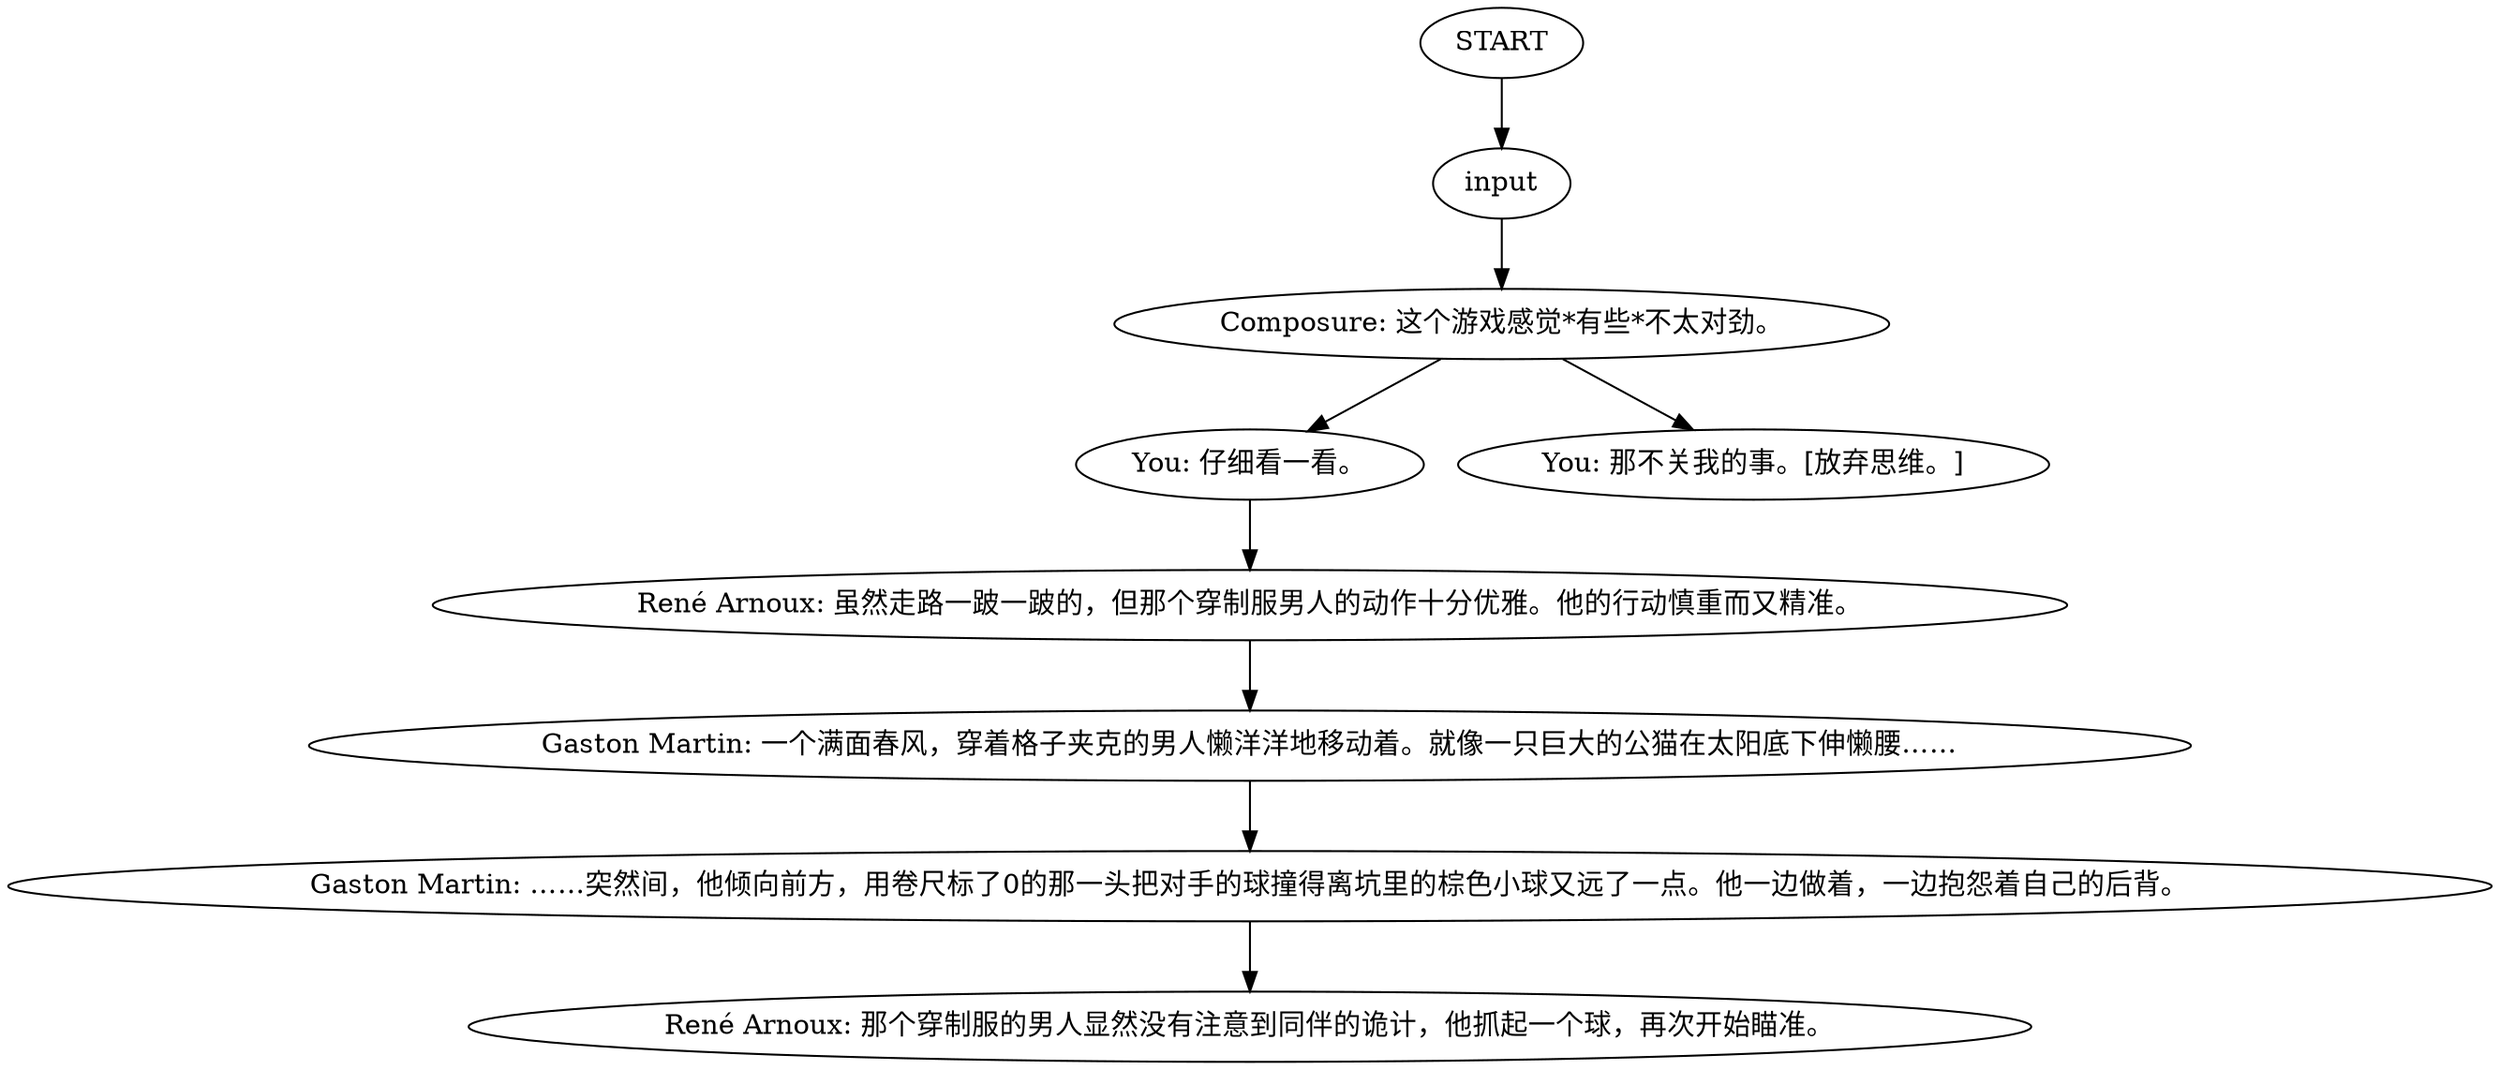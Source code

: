 # PLAZA ORB / gaston cheating
# Cheating!
# ==================================================
digraph G {
	  0 [label="START"];
	  1 [label="input"];
	  2 [label="You: 仔细看一看。"];
	  3 [label="René Arnoux: 虽然走路一跛一跛的，但那个穿制服男人的动作十分优雅。他的行动慎重而又精准。"];
	  5 [label="Gaston Martin: ……突然间，他倾向前方，用卷尺标了0的那一头把对手的球撞得离坑里的棕色小球又远了一点。他一边做着，一边抱怨着自己的后背。"];
	  6 [label="Gaston Martin: 一个满面春风，穿着格子夹克的男人懒洋洋地移动着。就像一只巨大的公猫在太阳底下伸懒腰……"];
	  7 [label="Composure: 这个游戏感觉*有些*不太对劲。"];
	  8 [label="You: 那不关我的事。[放弃思维。]"];
	  9 [label="René Arnoux: 那个穿制服的男人显然没有注意到同伴的诡计，他抓起一个球，再次开始瞄准。"];
	  0 -> 1
	  1 -> 7
	  2 -> 3
	  3 -> 6
	  5 -> 9
	  6 -> 5
	  7 -> 8
	  7 -> 2
}

